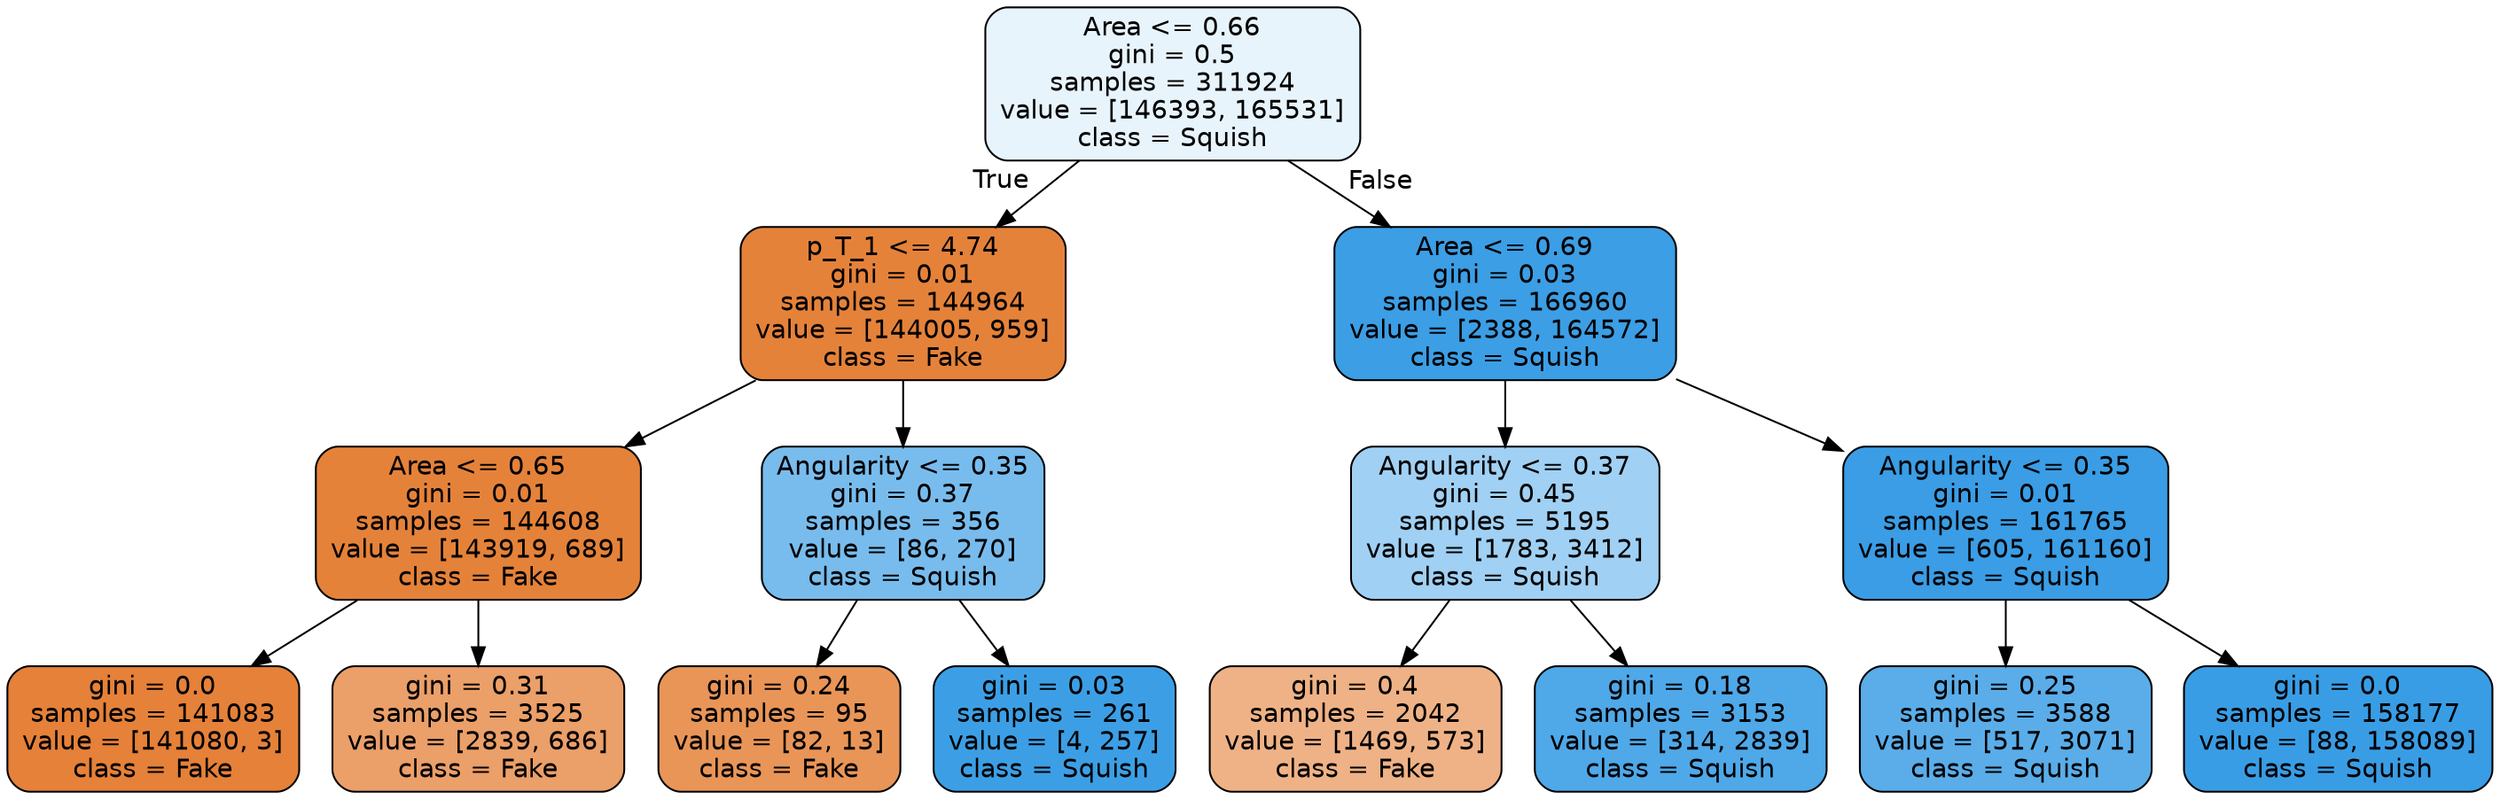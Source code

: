 digraph Tree {
node [shape=box, style="filled, rounded", color="black", fontname=helvetica] ;
edge [fontname=helvetica] ;
0 [label="Area <= 0.66\ngini = 0.5\nsamples = 311924\nvalue = [146393, 165531]\nclass = Squish", fillcolor="#e8f4fc"] ;
1 [label="p_T_1 <= 4.74\ngini = 0.01\nsamples = 144964\nvalue = [144005, 959]\nclass = Fake", fillcolor="#e5823a"] ;
0 -> 1 [labeldistance=2.5, labelangle=45, headlabel="True"] ;
2 [label="Area <= 0.65\ngini = 0.01\nsamples = 144608\nvalue = [143919, 689]\nclass = Fake", fillcolor="#e5823a"] ;
1 -> 2 ;
3 [label="gini = 0.0\nsamples = 141083\nvalue = [141080, 3]\nclass = Fake", fillcolor="#e58139"] ;
2 -> 3 ;
4 [label="gini = 0.31\nsamples = 3525\nvalue = [2839, 686]\nclass = Fake", fillcolor="#eb9f69"] ;
2 -> 4 ;
5 [label="Angularity <= 0.35\ngini = 0.37\nsamples = 356\nvalue = [86, 270]\nclass = Squish", fillcolor="#78bced"] ;
1 -> 5 ;
6 [label="gini = 0.24\nsamples = 95\nvalue = [82, 13]\nclass = Fake", fillcolor="#e99558"] ;
5 -> 6 ;
7 [label="gini = 0.03\nsamples = 261\nvalue = [4, 257]\nclass = Squish", fillcolor="#3c9fe5"] ;
5 -> 7 ;
8 [label="Area <= 0.69\ngini = 0.03\nsamples = 166960\nvalue = [2388, 164572]\nclass = Squish", fillcolor="#3c9ee5"] ;
0 -> 8 [labeldistance=2.5, labelangle=-45, headlabel="False"] ;
9 [label="Angularity <= 0.37\ngini = 0.45\nsamples = 5195\nvalue = [1783, 3412]\nclass = Squish", fillcolor="#a0d0f3"] ;
8 -> 9 ;
10 [label="gini = 0.4\nsamples = 2042\nvalue = [1469, 573]\nclass = Fake", fillcolor="#efb286"] ;
9 -> 10 ;
11 [label="gini = 0.18\nsamples = 3153\nvalue = [314, 2839]\nclass = Squish", fillcolor="#4fa8e8"] ;
9 -> 11 ;
12 [label="Angularity <= 0.35\ngini = 0.01\nsamples = 161765\nvalue = [605, 161160]\nclass = Squish", fillcolor="#3a9de5"] ;
8 -> 12 ;
13 [label="gini = 0.25\nsamples = 3588\nvalue = [517, 3071]\nclass = Squish", fillcolor="#5aade9"] ;
12 -> 13 ;
14 [label="gini = 0.0\nsamples = 158177\nvalue = [88, 158089]\nclass = Squish", fillcolor="#399de5"] ;
12 -> 14 ;
}